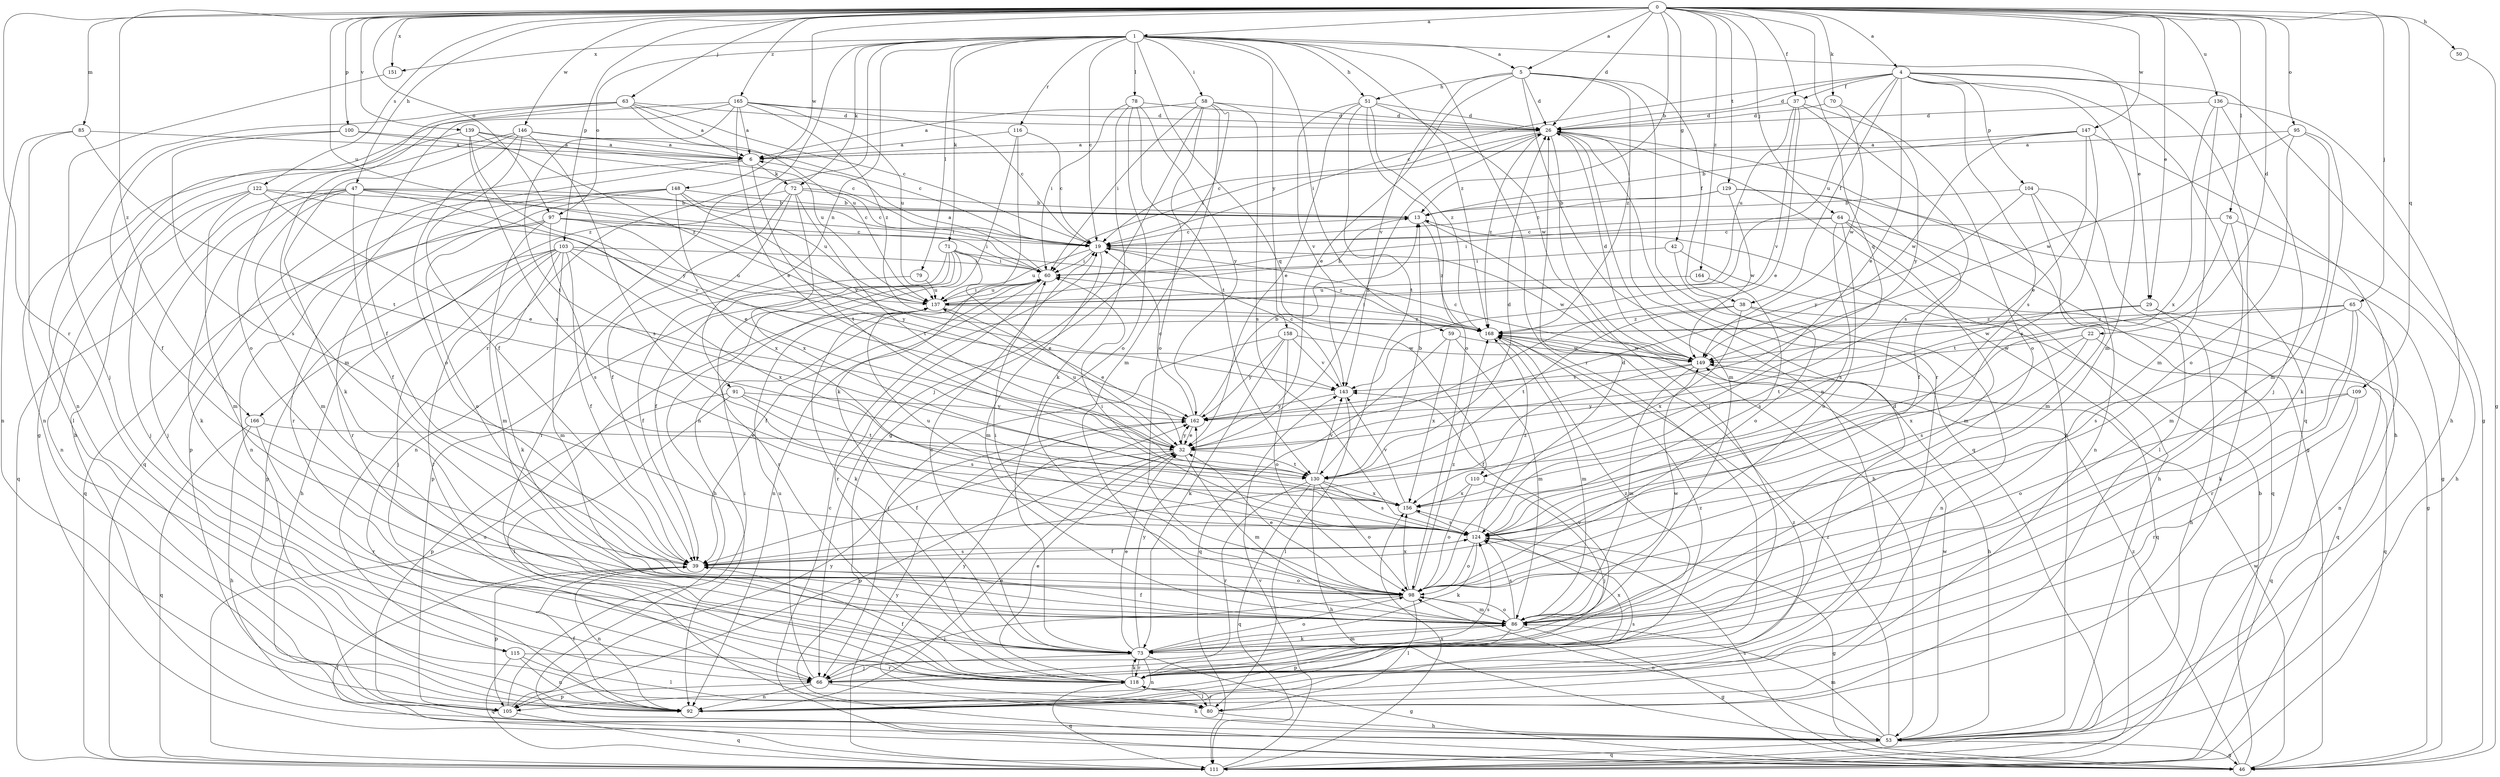 strict digraph  {
0;
1;
4;
5;
6;
13;
19;
22;
26;
29;
32;
37;
38;
39;
42;
46;
47;
50;
51;
53;
58;
59;
60;
63;
64;
65;
66;
70;
71;
72;
73;
76;
78;
79;
80;
85;
86;
91;
92;
95;
97;
98;
100;
103;
104;
105;
109;
110;
111;
115;
116;
118;
122;
124;
129;
130;
136;
137;
139;
143;
146;
147;
148;
149;
151;
156;
158;
162;
164;
165;
166;
168;
0 -> 1  [label=a];
0 -> 4  [label=a];
0 -> 5  [label=a];
0 -> 13  [label=b];
0 -> 22  [label=d];
0 -> 26  [label=d];
0 -> 29  [label=e];
0 -> 37  [label=f];
0 -> 42  [label=g];
0 -> 47  [label=h];
0 -> 50  [label=h];
0 -> 63  [label=j];
0 -> 64  [label=j];
0 -> 65  [label=j];
0 -> 70  [label=k];
0 -> 76  [label=l];
0 -> 85  [label=m];
0 -> 95  [label=o];
0 -> 97  [label=o];
0 -> 100  [label=p];
0 -> 103  [label=p];
0 -> 109  [label=q];
0 -> 110  [label=q];
0 -> 115  [label=r];
0 -> 122  [label=s];
0 -> 129  [label=t];
0 -> 136  [label=u];
0 -> 137  [label=u];
0 -> 139  [label=v];
0 -> 146  [label=w];
0 -> 147  [label=w];
0 -> 148  [label=w];
0 -> 151  [label=x];
0 -> 164  [label=z];
0 -> 165  [label=z];
0 -> 166  [label=z];
1 -> 5  [label=a];
1 -> 19  [label=c];
1 -> 29  [label=e];
1 -> 51  [label=h];
1 -> 58  [label=i];
1 -> 59  [label=i];
1 -> 71  [label=k];
1 -> 72  [label=k];
1 -> 78  [label=l];
1 -> 79  [label=l];
1 -> 91  [label=n];
1 -> 97  [label=o];
1 -> 110  [label=q];
1 -> 115  [label=r];
1 -> 116  [label=r];
1 -> 118  [label=r];
1 -> 151  [label=x];
1 -> 158  [label=y];
1 -> 166  [label=z];
1 -> 168  [label=z];
4 -> 19  [label=c];
4 -> 26  [label=d];
4 -> 32  [label=e];
4 -> 37  [label=f];
4 -> 38  [label=f];
4 -> 46  [label=g];
4 -> 80  [label=l];
4 -> 86  [label=m];
4 -> 104  [label=p];
4 -> 111  [label=q];
4 -> 124  [label=s];
4 -> 137  [label=u];
5 -> 26  [label=d];
5 -> 32  [label=e];
5 -> 38  [label=f];
5 -> 51  [label=h];
5 -> 92  [label=n];
5 -> 118  [label=r];
5 -> 143  [label=v];
5 -> 168  [label=z];
6 -> 72  [label=k];
6 -> 111  [label=q];
6 -> 118  [label=r];
6 -> 130  [label=t];
13 -> 19  [label=c];
13 -> 53  [label=h];
13 -> 168  [label=z];
19 -> 60  [label=i];
19 -> 86  [label=m];
19 -> 137  [label=u];
19 -> 149  [label=w];
22 -> 111  [label=q];
22 -> 124  [label=s];
22 -> 149  [label=w];
22 -> 156  [label=x];
26 -> 6  [label=a];
26 -> 19  [label=c];
26 -> 46  [label=g];
26 -> 53  [label=h];
26 -> 60  [label=i];
26 -> 66  [label=j];
26 -> 86  [label=m];
26 -> 111  [label=q];
26 -> 168  [label=z];
29 -> 53  [label=h];
29 -> 111  [label=q];
29 -> 130  [label=t];
29 -> 168  [label=z];
32 -> 26  [label=d];
32 -> 39  [label=f];
32 -> 86  [label=m];
32 -> 105  [label=p];
32 -> 130  [label=t];
32 -> 137  [label=u];
32 -> 162  [label=y];
37 -> 26  [label=d];
37 -> 32  [label=e];
37 -> 98  [label=o];
37 -> 124  [label=s];
37 -> 137  [label=u];
37 -> 143  [label=v];
38 -> 92  [label=n];
38 -> 111  [label=q];
38 -> 130  [label=t];
38 -> 156  [label=x];
38 -> 168  [label=z];
39 -> 92  [label=n];
39 -> 98  [label=o];
39 -> 105  [label=p];
39 -> 124  [label=s];
42 -> 46  [label=g];
42 -> 60  [label=i];
42 -> 98  [label=o];
46 -> 13  [label=b];
46 -> 19  [label=c];
46 -> 39  [label=f];
46 -> 124  [label=s];
46 -> 149  [label=w];
46 -> 168  [label=z];
47 -> 13  [label=b];
47 -> 32  [label=e];
47 -> 39  [label=f];
47 -> 60  [label=i];
47 -> 66  [label=j];
47 -> 73  [label=k];
47 -> 86  [label=m];
47 -> 111  [label=q];
47 -> 137  [label=u];
50 -> 46  [label=g];
51 -> 26  [label=d];
51 -> 32  [label=e];
51 -> 98  [label=o];
51 -> 130  [label=t];
51 -> 143  [label=v];
51 -> 149  [label=w];
51 -> 168  [label=z];
53 -> 46  [label=g];
53 -> 86  [label=m];
53 -> 98  [label=o];
53 -> 111  [label=q];
53 -> 149  [label=w];
53 -> 168  [label=z];
58 -> 6  [label=a];
58 -> 26  [label=d];
58 -> 46  [label=g];
58 -> 60  [label=i];
58 -> 66  [label=j];
58 -> 86  [label=m];
58 -> 98  [label=o];
58 -> 124  [label=s];
59 -> 86  [label=m];
59 -> 111  [label=q];
59 -> 149  [label=w];
59 -> 156  [label=x];
60 -> 6  [label=a];
60 -> 39  [label=f];
60 -> 92  [label=n];
60 -> 118  [label=r];
60 -> 137  [label=u];
63 -> 6  [label=a];
63 -> 19  [label=c];
63 -> 26  [label=d];
63 -> 86  [label=m];
63 -> 92  [label=n];
63 -> 98  [label=o];
63 -> 137  [label=u];
64 -> 19  [label=c];
64 -> 53  [label=h];
64 -> 60  [label=i];
64 -> 86  [label=m];
64 -> 98  [label=o];
64 -> 111  [label=q];
64 -> 124  [label=s];
65 -> 73  [label=k];
65 -> 92  [label=n];
65 -> 118  [label=r];
65 -> 124  [label=s];
65 -> 149  [label=w];
65 -> 168  [label=z];
66 -> 53  [label=h];
66 -> 92  [label=n];
66 -> 105  [label=p];
66 -> 124  [label=s];
66 -> 137  [label=u];
70 -> 26  [label=d];
70 -> 149  [label=w];
70 -> 162  [label=y];
71 -> 32  [label=e];
71 -> 39  [label=f];
71 -> 53  [label=h];
71 -> 60  [label=i];
71 -> 105  [label=p];
71 -> 118  [label=r];
71 -> 168  [label=z];
72 -> 13  [label=b];
72 -> 19  [label=c];
72 -> 39  [label=f];
72 -> 92  [label=n];
72 -> 118  [label=r];
72 -> 130  [label=t];
72 -> 156  [label=x];
73 -> 19  [label=c];
73 -> 32  [label=e];
73 -> 46  [label=g];
73 -> 66  [label=j];
73 -> 86  [label=m];
73 -> 92  [label=n];
73 -> 98  [label=o];
73 -> 118  [label=r];
73 -> 143  [label=v];
73 -> 162  [label=y];
73 -> 168  [label=z];
76 -> 19  [label=c];
76 -> 53  [label=h];
76 -> 86  [label=m];
76 -> 130  [label=t];
78 -> 26  [label=d];
78 -> 60  [label=i];
78 -> 73  [label=k];
78 -> 98  [label=o];
78 -> 130  [label=t];
78 -> 162  [label=y];
79 -> 39  [label=f];
79 -> 137  [label=u];
80 -> 53  [label=h];
80 -> 118  [label=r];
80 -> 162  [label=y];
85 -> 6  [label=a];
85 -> 80  [label=l];
85 -> 92  [label=n];
85 -> 130  [label=t];
86 -> 39  [label=f];
86 -> 46  [label=g];
86 -> 73  [label=k];
86 -> 98  [label=o];
86 -> 105  [label=p];
86 -> 124  [label=s];
86 -> 149  [label=w];
91 -> 80  [label=l];
91 -> 105  [label=p];
91 -> 124  [label=s];
91 -> 130  [label=t];
91 -> 162  [label=y];
92 -> 32  [label=e];
92 -> 39  [label=f];
92 -> 124  [label=s];
92 -> 168  [label=z];
95 -> 6  [label=a];
95 -> 73  [label=k];
95 -> 86  [label=m];
95 -> 98  [label=o];
95 -> 149  [label=w];
97 -> 19  [label=c];
97 -> 60  [label=i];
97 -> 86  [label=m];
97 -> 98  [label=o];
97 -> 111  [label=q];
97 -> 124  [label=s];
97 -> 162  [label=y];
98 -> 26  [label=d];
98 -> 32  [label=e];
98 -> 60  [label=i];
98 -> 66  [label=j];
98 -> 80  [label=l];
98 -> 86  [label=m];
98 -> 156  [label=x];
98 -> 168  [label=z];
100 -> 6  [label=a];
100 -> 19  [label=c];
100 -> 39  [label=f];
100 -> 124  [label=s];
103 -> 39  [label=f];
103 -> 53  [label=h];
103 -> 60  [label=i];
103 -> 66  [label=j];
103 -> 73  [label=k];
103 -> 86  [label=m];
103 -> 105  [label=p];
103 -> 118  [label=r];
103 -> 137  [label=u];
103 -> 156  [label=x];
104 -> 13  [label=b];
104 -> 80  [label=l];
104 -> 86  [label=m];
104 -> 92  [label=n];
104 -> 162  [label=y];
105 -> 60  [label=i];
105 -> 111  [label=q];
105 -> 162  [label=y];
109 -> 98  [label=o];
109 -> 111  [label=q];
109 -> 118  [label=r];
109 -> 162  [label=y];
110 -> 66  [label=j];
110 -> 98  [label=o];
110 -> 156  [label=x];
111 -> 137  [label=u];
111 -> 143  [label=v];
111 -> 156  [label=x];
111 -> 162  [label=y];
115 -> 80  [label=l];
115 -> 92  [label=n];
115 -> 111  [label=q];
115 -> 118  [label=r];
116 -> 6  [label=a];
116 -> 19  [label=c];
116 -> 73  [label=k];
116 -> 92  [label=n];
118 -> 26  [label=d];
118 -> 32  [label=e];
118 -> 39  [label=f];
118 -> 73  [label=k];
118 -> 80  [label=l];
118 -> 111  [label=q];
118 -> 156  [label=x];
118 -> 168  [label=z];
122 -> 13  [label=b];
122 -> 32  [label=e];
122 -> 66  [label=j];
122 -> 86  [label=m];
122 -> 92  [label=n];
122 -> 143  [label=v];
124 -> 39  [label=f];
124 -> 46  [label=g];
124 -> 60  [label=i];
124 -> 73  [label=k];
124 -> 98  [label=o];
124 -> 137  [label=u];
124 -> 168  [label=z];
129 -> 13  [label=b];
129 -> 19  [label=c];
129 -> 39  [label=f];
129 -> 46  [label=g];
129 -> 149  [label=w];
130 -> 13  [label=b];
130 -> 26  [label=d];
130 -> 53  [label=h];
130 -> 98  [label=o];
130 -> 111  [label=q];
130 -> 118  [label=r];
130 -> 124  [label=s];
130 -> 143  [label=v];
130 -> 156  [label=x];
136 -> 26  [label=d];
136 -> 53  [label=h];
136 -> 66  [label=j];
136 -> 86  [label=m];
136 -> 156  [label=x];
137 -> 13  [label=b];
137 -> 32  [label=e];
137 -> 60  [label=i];
137 -> 73  [label=k];
137 -> 168  [label=z];
139 -> 6  [label=a];
139 -> 92  [label=n];
139 -> 137  [label=u];
139 -> 156  [label=x];
139 -> 162  [label=y];
139 -> 168  [label=z];
143 -> 19  [label=c];
143 -> 80  [label=l];
143 -> 162  [label=y];
146 -> 6  [label=a];
146 -> 19  [label=c];
146 -> 39  [label=f];
146 -> 53  [label=h];
146 -> 73  [label=k];
146 -> 98  [label=o];
146 -> 124  [label=s];
147 -> 6  [label=a];
147 -> 13  [label=b];
147 -> 32  [label=e];
147 -> 53  [label=h];
147 -> 124  [label=s];
147 -> 149  [label=w];
148 -> 13  [label=b];
148 -> 19  [label=c];
148 -> 92  [label=n];
148 -> 105  [label=p];
148 -> 118  [label=r];
148 -> 143  [label=v];
148 -> 156  [label=x];
149 -> 19  [label=c];
149 -> 26  [label=d];
149 -> 39  [label=f];
149 -> 53  [label=h];
149 -> 86  [label=m];
149 -> 143  [label=v];
151 -> 66  [label=j];
156 -> 124  [label=s];
156 -> 143  [label=v];
158 -> 66  [label=j];
158 -> 73  [label=k];
158 -> 98  [label=o];
158 -> 143  [label=v];
158 -> 149  [label=w];
158 -> 162  [label=y];
162 -> 13  [label=b];
162 -> 19  [label=c];
162 -> 32  [label=e];
164 -> 124  [label=s];
164 -> 137  [label=u];
165 -> 6  [label=a];
165 -> 19  [label=c];
165 -> 26  [label=d];
165 -> 32  [label=e];
165 -> 39  [label=f];
165 -> 46  [label=g];
165 -> 130  [label=t];
165 -> 137  [label=u];
165 -> 168  [label=z];
166 -> 32  [label=e];
166 -> 53  [label=h];
166 -> 111  [label=q];
166 -> 118  [label=r];
168 -> 60  [label=i];
168 -> 86  [label=m];
168 -> 149  [label=w];
}
